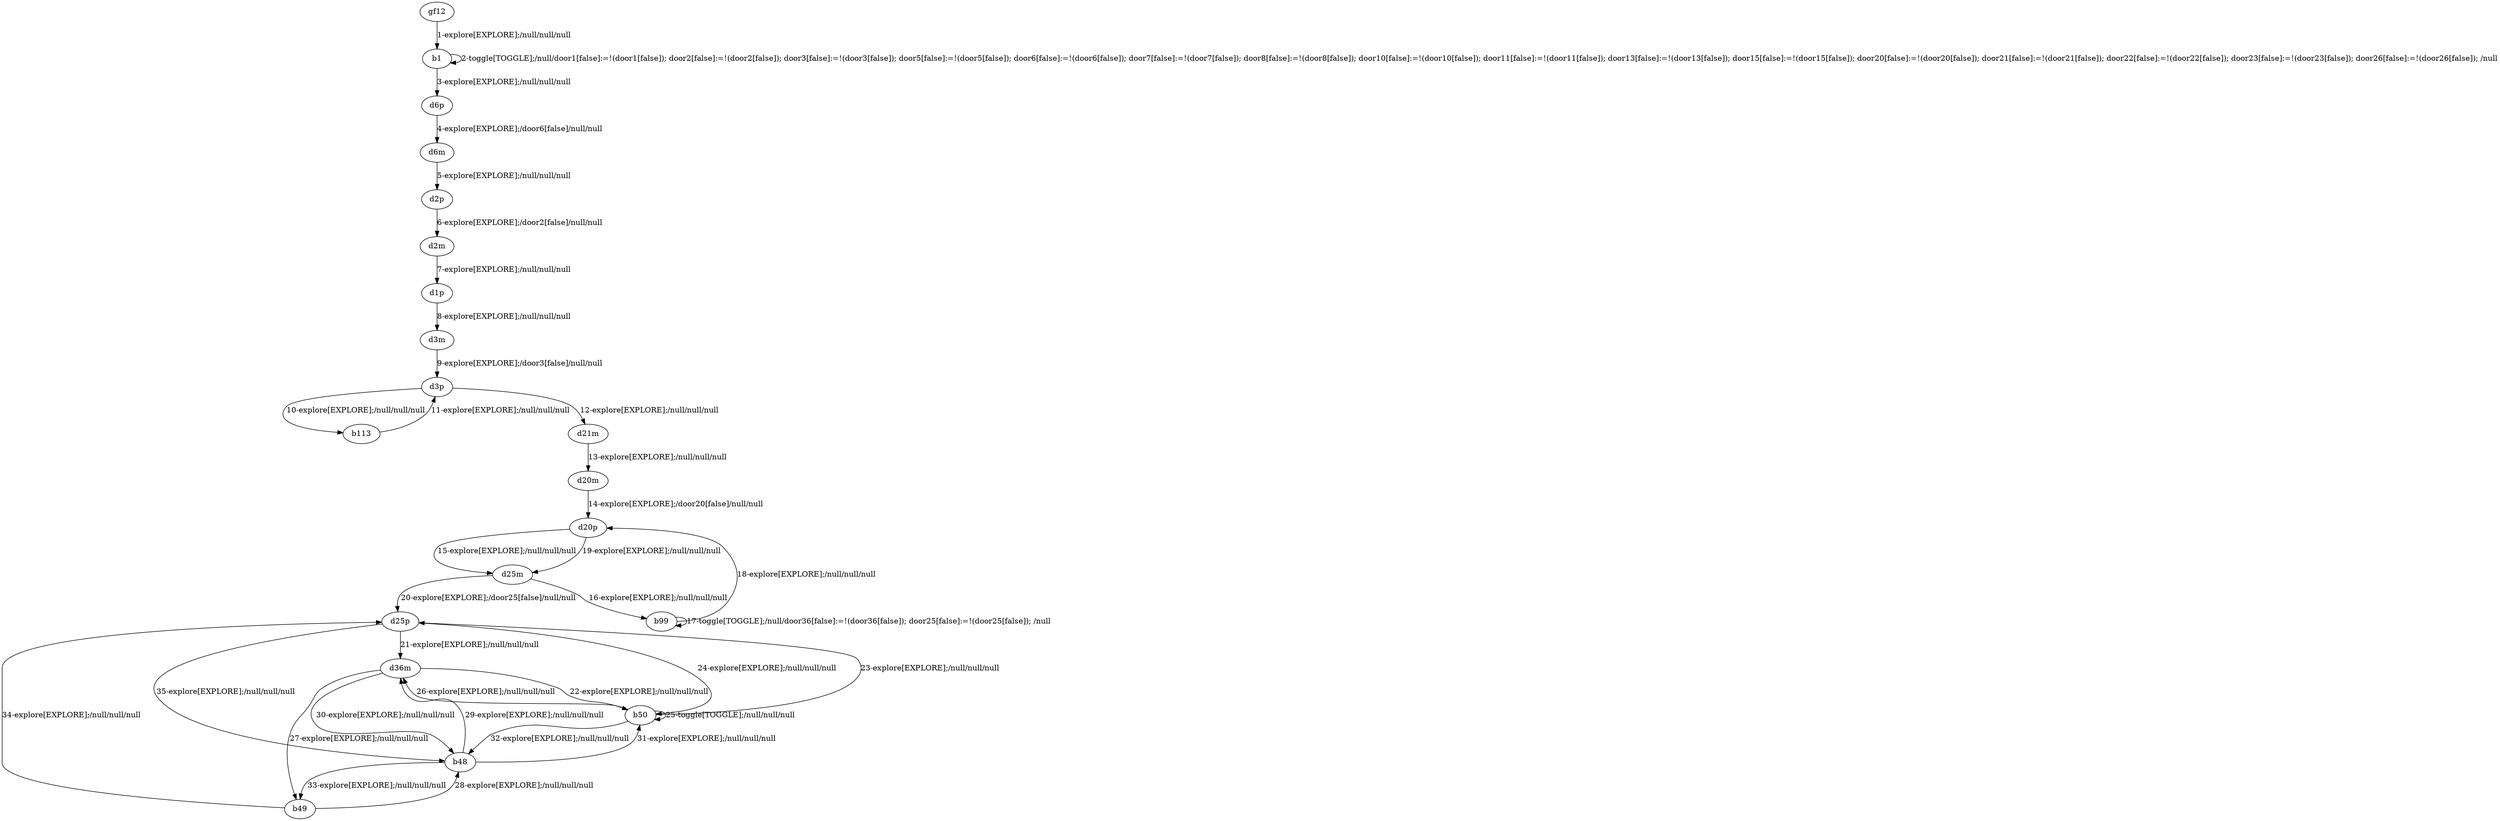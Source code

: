 # Total number of goals covered by this test: 1
# d25p --> b48

digraph g {
"gf12" -> "b1" [label = "1-explore[EXPLORE];/null/null/null"];
"b1" -> "b1" [label = "2-toggle[TOGGLE];/null/door1[false]:=!(door1[false]); door2[false]:=!(door2[false]); door3[false]:=!(door3[false]); door5[false]:=!(door5[false]); door6[false]:=!(door6[false]); door7[false]:=!(door7[false]); door8[false]:=!(door8[false]); door10[false]:=!(door10[false]); door11[false]:=!(door11[false]); door13[false]:=!(door13[false]); door15[false]:=!(door15[false]); door20[false]:=!(door20[false]); door21[false]:=!(door21[false]); door22[false]:=!(door22[false]); door23[false]:=!(door23[false]); door26[false]:=!(door26[false]); /null"];
"b1" -> "d6p" [label = "3-explore[EXPLORE];/null/null/null"];
"d6p" -> "d6m" [label = "4-explore[EXPLORE];/door6[false]/null/null"];
"d6m" -> "d2p" [label = "5-explore[EXPLORE];/null/null/null"];
"d2p" -> "d2m" [label = "6-explore[EXPLORE];/door2[false]/null/null"];
"d2m" -> "d1p" [label = "7-explore[EXPLORE];/null/null/null"];
"d1p" -> "d3m" [label = "8-explore[EXPLORE];/null/null/null"];
"d3m" -> "d3p" [label = "9-explore[EXPLORE];/door3[false]/null/null"];
"d3p" -> "b113" [label = "10-explore[EXPLORE];/null/null/null"];
"b113" -> "d3p" [label = "11-explore[EXPLORE];/null/null/null"];
"d3p" -> "d21m" [label = "12-explore[EXPLORE];/null/null/null"];
"d21m" -> "d20m" [label = "13-explore[EXPLORE];/null/null/null"];
"d20m" -> "d20p" [label = "14-explore[EXPLORE];/door20[false]/null/null"];
"d20p" -> "d25m" [label = "15-explore[EXPLORE];/null/null/null"];
"d25m" -> "b99" [label = "16-explore[EXPLORE];/null/null/null"];
"b99" -> "b99" [label = "17-toggle[TOGGLE];/null/door36[false]:=!(door36[false]); door25[false]:=!(door25[false]); /null"];
"b99" -> "d20p" [label = "18-explore[EXPLORE];/null/null/null"];
"d20p" -> "d25m" [label = "19-explore[EXPLORE];/null/null/null"];
"d25m" -> "d25p" [label = "20-explore[EXPLORE];/door25[false]/null/null"];
"d25p" -> "d36m" [label = "21-explore[EXPLORE];/null/null/null"];
"d36m" -> "b50" [label = "22-explore[EXPLORE];/null/null/null"];
"b50" -> "d25p" [label = "23-explore[EXPLORE];/null/null/null"];
"d25p" -> "b50" [label = "24-explore[EXPLORE];/null/null/null"];
"b50" -> "b50" [label = "25-toggle[TOGGLE];/null/null/null"];
"b50" -> "d36m" [label = "26-explore[EXPLORE];/null/null/null"];
"d36m" -> "b49" [label = "27-explore[EXPLORE];/null/null/null"];
"b49" -> "b48" [label = "28-explore[EXPLORE];/null/null/null"];
"b48" -> "d36m" [label = "29-explore[EXPLORE];/null/null/null"];
"d36m" -> "b48" [label = "30-explore[EXPLORE];/null/null/null"];
"b48" -> "b50" [label = "31-explore[EXPLORE];/null/null/null"];
"b50" -> "b48" [label = "32-explore[EXPLORE];/null/null/null"];
"b48" -> "b49" [label = "33-explore[EXPLORE];/null/null/null"];
"b49" -> "d25p" [label = "34-explore[EXPLORE];/null/null/null"];
"d25p" -> "b48" [label = "35-explore[EXPLORE];/null/null/null"];
}